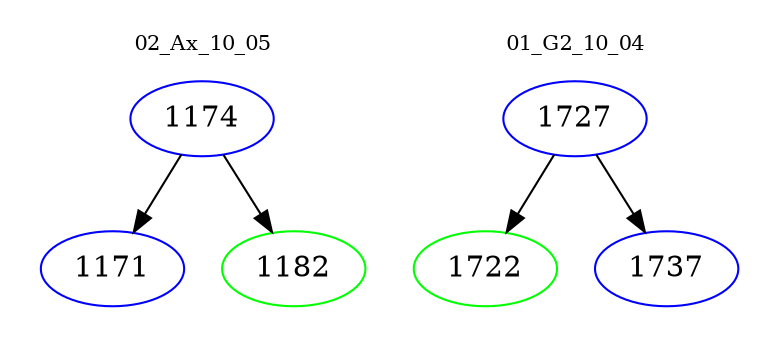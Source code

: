 digraph{
subgraph cluster_0 {
color = white
label = "02_Ax_10_05";
fontsize=10;
T0_1174 [label="1174", color="blue"]
T0_1174 -> T0_1171 [color="black"]
T0_1171 [label="1171", color="blue"]
T0_1174 -> T0_1182 [color="black"]
T0_1182 [label="1182", color="green"]
}
subgraph cluster_1 {
color = white
label = "01_G2_10_04";
fontsize=10;
T1_1727 [label="1727", color="blue"]
T1_1727 -> T1_1722 [color="black"]
T1_1722 [label="1722", color="green"]
T1_1727 -> T1_1737 [color="black"]
T1_1737 [label="1737", color="blue"]
}
}
